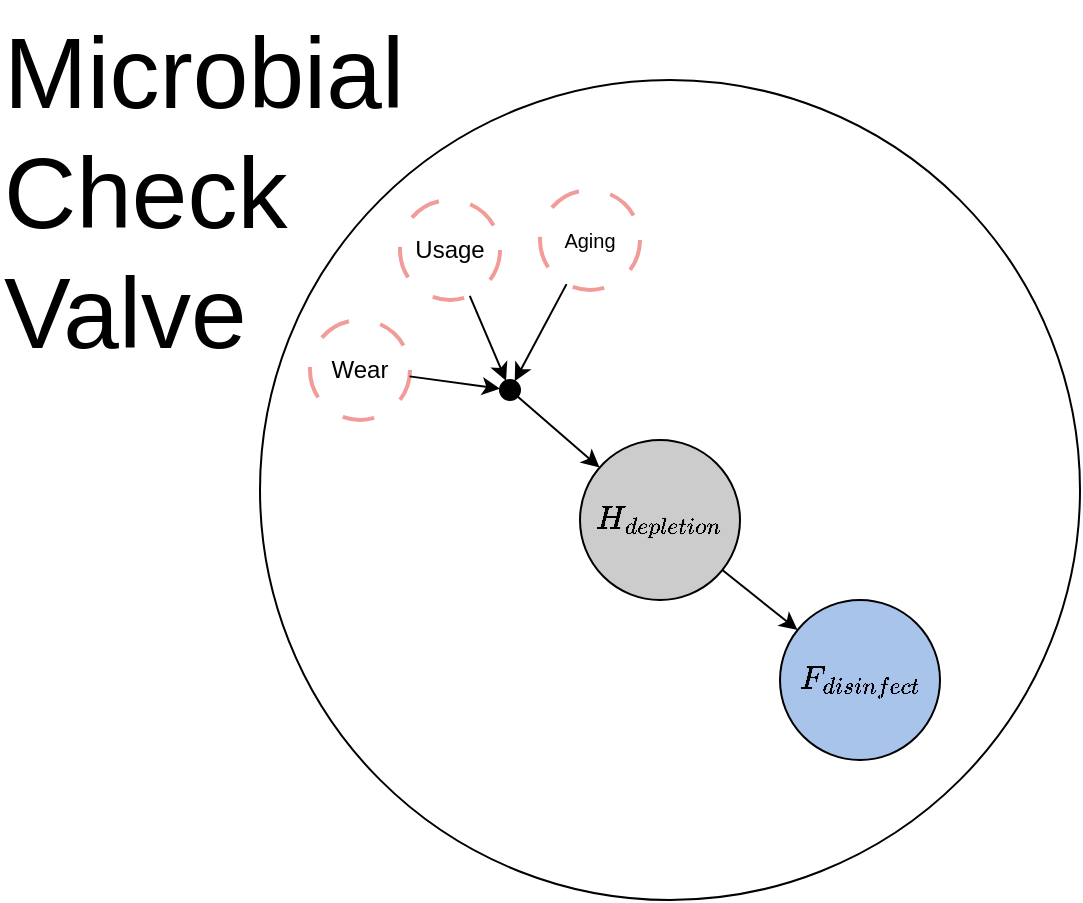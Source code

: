 <mxfile version="22.0.8" type="google">
  <diagram name="Page-1" id="rh3G6_-PAPEWU3ZlsqPR">
    <mxGraphModel grid="1" page="1" gridSize="10" guides="1" tooltips="1" connect="1" arrows="1" fold="1" pageScale="1" pageWidth="850" pageHeight="1100" math="1" shadow="0">
      <root>
        <mxCell id="0" />
        <mxCell id="1" parent="0" />
        <mxCell id="LNBtL-OUFiTYOPxDa9G3-7" value="" style="ellipse;whiteSpace=wrap;html=1;strokeColor=#000000;" vertex="1" parent="1">
          <mxGeometry x="3720" y="200" width="410" height="410" as="geometry" />
        </mxCell>
        <mxCell id="vTeC7MxBw6ICrQF9Bca6-48" value="Microbial Check Valve" style="text;whiteSpace=wrap;html=1;fillColor=none;fontSize=50;" vertex="1" parent="1">
          <mxGeometry x="3590" y="160" width="270" height="40" as="geometry" />
        </mxCell>
        <mxCell id="LNBtL-OUFiTYOPxDa9G3-6" value="&lt;font style=&quot;font-size: 10px;&quot;&gt;Aging&lt;/font&gt;" style="ellipse;whiteSpace=wrap;html=1;aspect=fixed;fillColor=#FFFFFF;strokeColor=#F19C99;strokeWidth=2;dashed=1;dashPattern=8 8;" vertex="1" parent="1">
          <mxGeometry x="3860" y="255" width="50" height="50" as="geometry" />
        </mxCell>
        <mxCell id="LNBtL-OUFiTYOPxDa9G3-19" value="" style="endArrow=classic;html=1;rounded=0;" edge="1" parent="1" source="LNBtL-OUFiTYOPxDa9G3-6" target="pPfBAtV8c-2s1zI3k7Tt-5">
          <mxGeometry width="50" height="50" relative="1" as="geometry">
            <mxPoint x="3770" y="490" as="sourcePoint" />
            <mxPoint x="3820" y="440" as="targetPoint" />
          </mxGeometry>
        </mxCell>
        <mxCell id="LNBtL-OUFiTYOPxDa9G3-29" value="Wear" style="ellipse;whiteSpace=wrap;html=1;aspect=fixed;fillColor=#FFFFFF;strokeColor=#F19C99;strokeWidth=2;dashed=1;dashPattern=8 8;" vertex="1" parent="1">
          <mxGeometry x="3745" y="320" width="50" height="50" as="geometry" />
        </mxCell>
        <mxCell id="LNBtL-OUFiTYOPxDa9G3-31" value="" style="endArrow=classic;html=1;rounded=0;" edge="1" parent="1" source="LNBtL-OUFiTYOPxDa9G3-29" target="pPfBAtV8c-2s1zI3k7Tt-5">
          <mxGeometry width="50" height="50" relative="1" as="geometry">
            <mxPoint x="3778" y="395" as="sourcePoint" />
            <mxPoint x="3823" y="414" as="targetPoint" />
          </mxGeometry>
        </mxCell>
        <mxCell id="pPfBAtV8c-2s1zI3k7Tt-1" value="&lt;font style=&quot;font-size: 14px;&quot;&gt;$$F_{disinfect}$$&lt;/font&gt;" style="ellipse;whiteSpace=wrap;html=1;aspect=fixed;fillColor=#A9C4EB;" vertex="1" parent="1">
          <mxGeometry x="3980" y="460" width="80" height="80" as="geometry" />
        </mxCell>
        <mxCell id="pPfBAtV8c-2s1zI3k7Tt-3" value="&lt;font style=&quot;font-size: 14px;&quot;&gt;$$H_{depletion}$$&lt;/font&gt;" style="ellipse;whiteSpace=wrap;html=1;aspect=fixed;fillColor=#CCCCCC;" vertex="1" parent="1">
          <mxGeometry x="3880" y="380" width="80" height="80" as="geometry" />
        </mxCell>
        <mxCell id="pPfBAtV8c-2s1zI3k7Tt-4" value="" style="endArrow=classic;html=1;rounded=0;" edge="1" parent="1" source="pPfBAtV8c-2s1zI3k7Tt-3" target="pPfBAtV8c-2s1zI3k7Tt-1">
          <mxGeometry width="50" height="50" relative="1" as="geometry">
            <mxPoint x="3835" y="451" as="sourcePoint" />
            <mxPoint x="3941.726" y="441.221" as="targetPoint" />
          </mxGeometry>
        </mxCell>
        <mxCell id="pPfBAtV8c-2s1zI3k7Tt-5" value="" style="ellipse;whiteSpace=wrap;html=1;aspect=fixed;fillColor=#000000;strokeColor=#000000;" vertex="1" parent="1">
          <mxGeometry x="3840" y="350" width="10" height="10" as="geometry" />
        </mxCell>
        <mxCell id="pPfBAtV8c-2s1zI3k7Tt-7" value="" style="endArrow=classic;html=1;rounded=0;" edge="1" parent="1" source="pPfBAtV8c-2s1zI3k7Tt-5" target="pPfBAtV8c-2s1zI3k7Tt-3">
          <mxGeometry width="50" height="50" relative="1" as="geometry">
            <mxPoint x="3837" y="299" as="sourcePoint" />
            <mxPoint x="3817" y="360" as="targetPoint" />
          </mxGeometry>
        </mxCell>
        <mxCell id="lDR7KsSYLmUhV_dl409t-1" value="Usage" style="ellipse;whiteSpace=wrap;html=1;aspect=fixed;fillColor=#FFFFFF;strokeColor=#F19C99;strokeWidth=2;dashed=1;dashPattern=8 8;" vertex="1" parent="1">
          <mxGeometry x="3790" y="260" width="50" height="50" as="geometry" />
        </mxCell>
        <mxCell id="lDR7KsSYLmUhV_dl409t-2" value="" style="endArrow=classic;html=1;rounded=0;" edge="1" parent="1" source="lDR7KsSYLmUhV_dl409t-1" target="pPfBAtV8c-2s1zI3k7Tt-5">
          <mxGeometry width="50" height="50" relative="1" as="geometry">
            <mxPoint x="3878" y="308" as="sourcePoint" />
            <mxPoint x="3825" y="345" as="targetPoint" />
          </mxGeometry>
        </mxCell>
      </root>
    </mxGraphModel>
  </diagram>
</mxfile>
